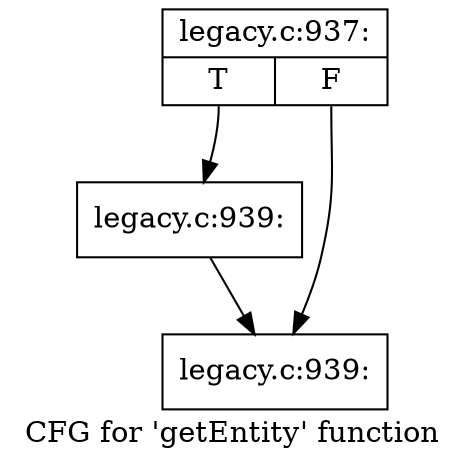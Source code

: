 digraph "CFG for 'getEntity' function" {
	label="CFG for 'getEntity' function";

	Node0x494a7a0 [shape=record,label="{legacy.c:937:|{<s0>T|<s1>F}}"];
	Node0x494a7a0:s0 -> Node0x4949810;
	Node0x494a7a0:s1 -> Node0x4949860;
	Node0x4949810 [shape=record,label="{legacy.c:939:}"];
	Node0x4949810 -> Node0x4949860;
	Node0x4949860 [shape=record,label="{legacy.c:939:}"];
}
